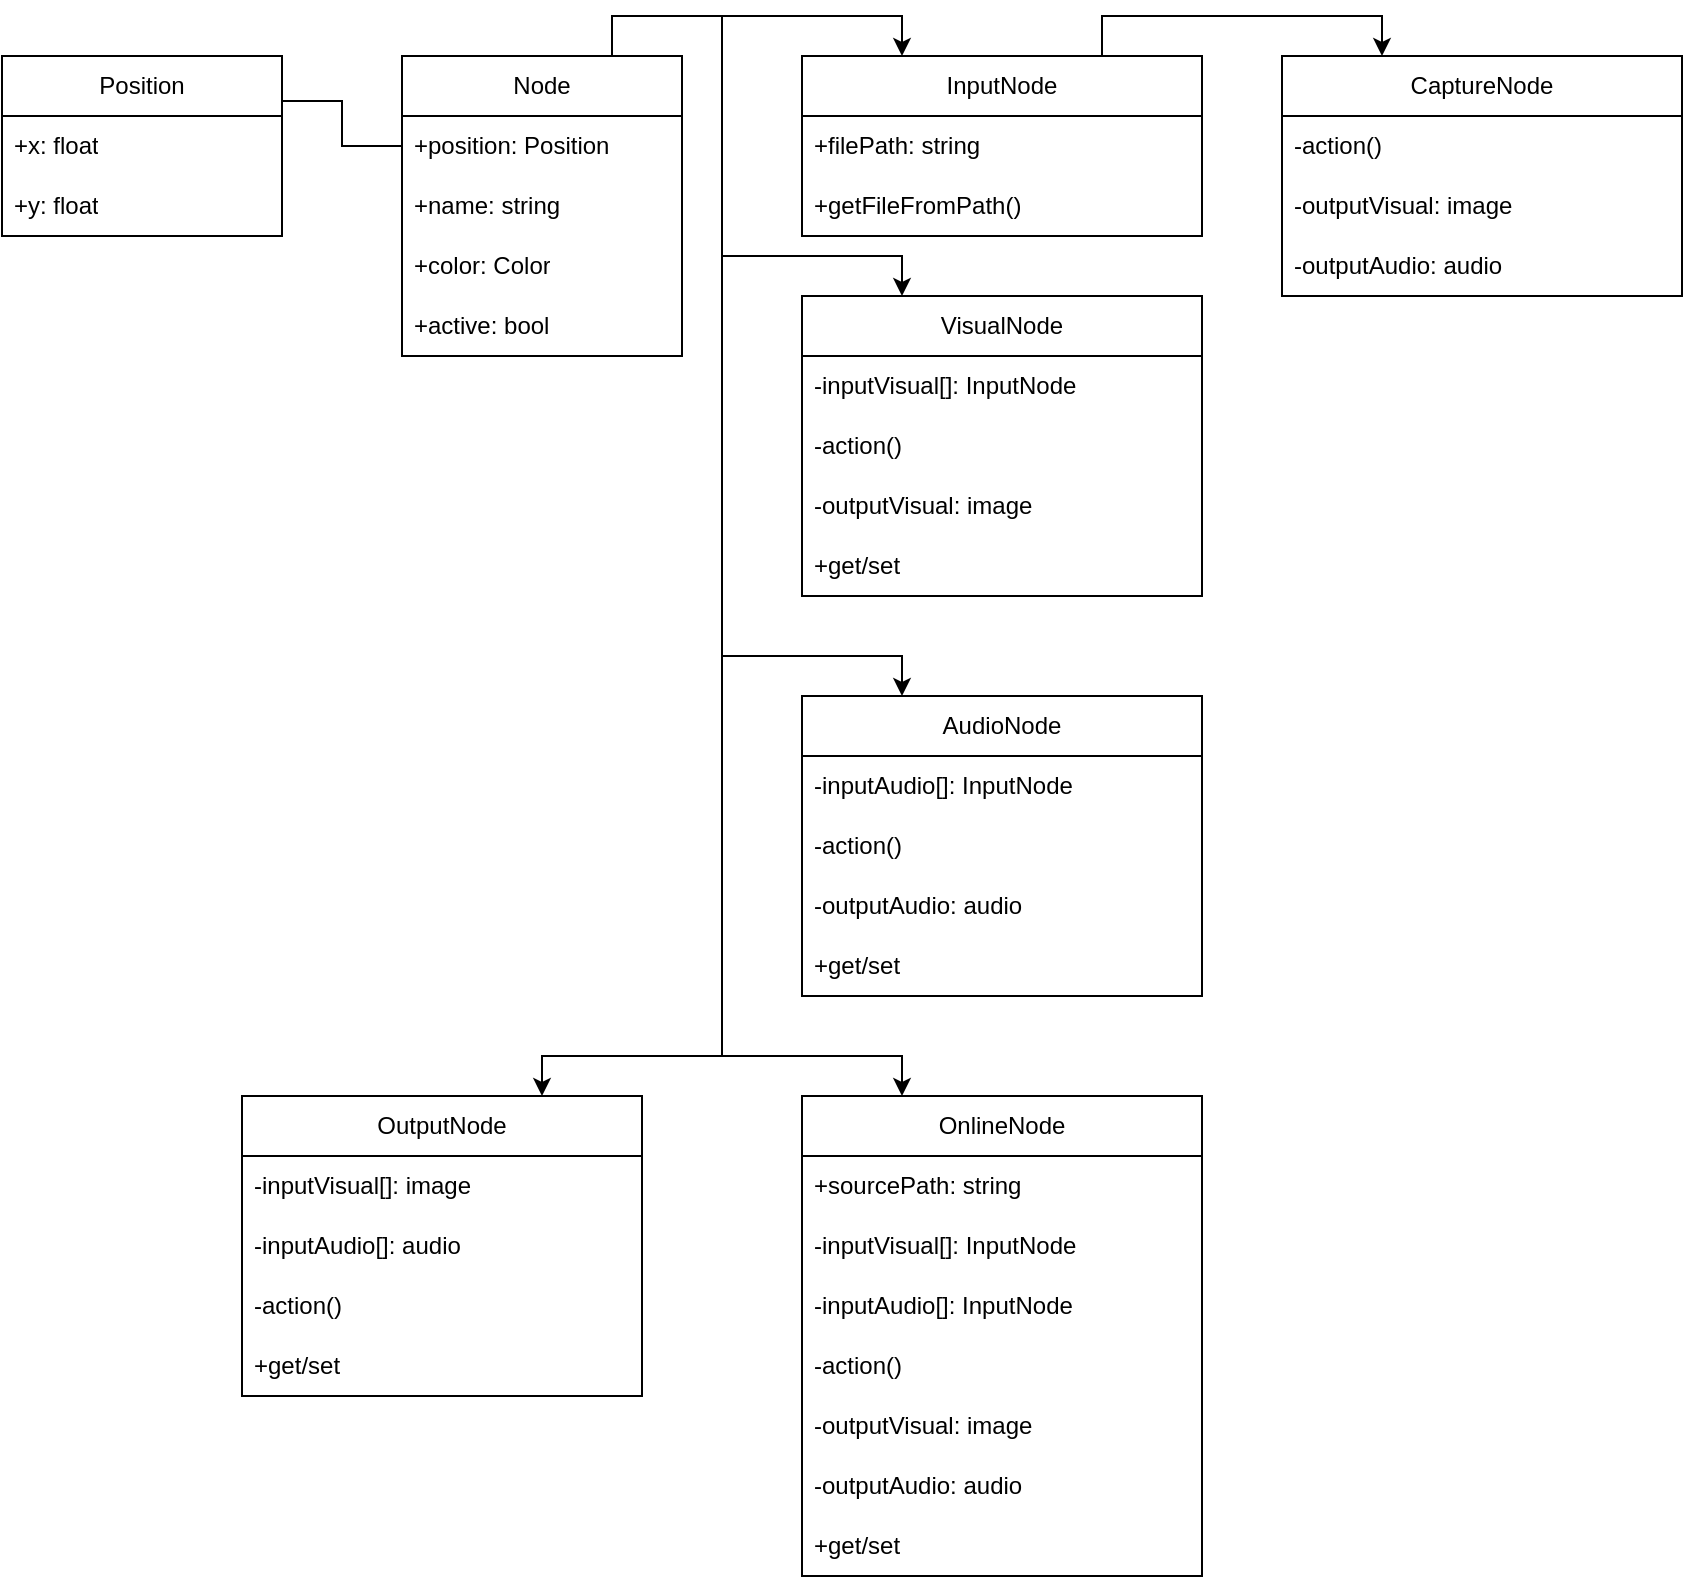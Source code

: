 <mxfile version="21.0.6" type="github">
  <diagram name="Pagina-1" id="Xe3zrvS7oMLQRyun1GLH">
    <mxGraphModel dx="1050" dy="549" grid="1" gridSize="10" guides="1" tooltips="1" connect="1" arrows="1" fold="1" page="1" pageScale="1" pageWidth="827" pageHeight="1169" math="0" shadow="0">
      <root>
        <mxCell id="0" />
        <mxCell id="1" parent="0" />
        <mxCell id="KyXux8qBghzRgFRJOnRF-15" style="edgeStyle=orthogonalEdgeStyle;rounded=0;orthogonalLoop=1;jettySize=auto;html=1;exitX=1;exitY=0.25;exitDx=0;exitDy=0;entryX=0;entryY=0.5;entryDx=0;entryDy=0;endArrow=none;endFill=0;" edge="1" parent="1" source="KyXux8qBghzRgFRJOnRF-5" target="KyXux8qBghzRgFRJOnRF-12">
          <mxGeometry relative="1" as="geometry" />
        </mxCell>
        <mxCell id="KyXux8qBghzRgFRJOnRF-5" value="Position" style="swimlane;fontStyle=0;childLayout=stackLayout;horizontal=1;startSize=30;horizontalStack=0;resizeParent=1;resizeParentMax=0;resizeLast=0;collapsible=1;marginBottom=0;whiteSpace=wrap;html=1;" vertex="1" parent="1">
          <mxGeometry x="40" y="40" width="140" height="90" as="geometry" />
        </mxCell>
        <mxCell id="KyXux8qBghzRgFRJOnRF-6" value="+x: float" style="text;strokeColor=none;fillColor=none;align=left;verticalAlign=middle;spacingLeft=4;spacingRight=4;overflow=hidden;points=[[0,0.5],[1,0.5]];portConstraint=eastwest;rotatable=0;whiteSpace=wrap;html=1;" vertex="1" parent="KyXux8qBghzRgFRJOnRF-5">
          <mxGeometry y="30" width="140" height="30" as="geometry" />
        </mxCell>
        <mxCell id="KyXux8qBghzRgFRJOnRF-24" value="+y: float" style="text;strokeColor=none;fillColor=none;align=left;verticalAlign=middle;spacingLeft=4;spacingRight=4;overflow=hidden;points=[[0,0.5],[1,0.5]];portConstraint=eastwest;rotatable=0;whiteSpace=wrap;html=1;" vertex="1" parent="KyXux8qBghzRgFRJOnRF-5">
          <mxGeometry y="60" width="140" height="30" as="geometry" />
        </mxCell>
        <mxCell id="KyXux8qBghzRgFRJOnRF-44" style="edgeStyle=orthogonalEdgeStyle;rounded=0;orthogonalLoop=1;jettySize=auto;html=1;exitX=0.75;exitY=0;exitDx=0;exitDy=0;entryX=0.25;entryY=0;entryDx=0;entryDy=0;" edge="1" parent="1" source="KyXux8qBghzRgFRJOnRF-11" target="KyXux8qBghzRgFRJOnRF-36">
          <mxGeometry relative="1" as="geometry">
            <Array as="points">
              <mxPoint x="345" y="20" />
              <mxPoint x="400" y="20" />
              <mxPoint x="400" y="140" />
              <mxPoint x="490" y="140" />
            </Array>
          </mxGeometry>
        </mxCell>
        <mxCell id="KyXux8qBghzRgFRJOnRF-45" style="edgeStyle=orthogonalEdgeStyle;rounded=0;orthogonalLoop=1;jettySize=auto;html=1;exitX=0.75;exitY=0;exitDx=0;exitDy=0;entryX=0.25;entryY=0;entryDx=0;entryDy=0;" edge="1" parent="1" source="KyXux8qBghzRgFRJOnRF-11" target="KyXux8qBghzRgFRJOnRF-25">
          <mxGeometry relative="1" as="geometry" />
        </mxCell>
        <mxCell id="KyXux8qBghzRgFRJOnRF-51" style="edgeStyle=orthogonalEdgeStyle;rounded=0;orthogonalLoop=1;jettySize=auto;html=1;exitX=0.75;exitY=0;exitDx=0;exitDy=0;entryX=0.25;entryY=0;entryDx=0;entryDy=0;" edge="1" parent="1" source="KyXux8qBghzRgFRJOnRF-11" target="KyXux8qBghzRgFRJOnRF-46">
          <mxGeometry relative="1" as="geometry">
            <Array as="points">
              <mxPoint x="345" y="20" />
              <mxPoint x="400" y="20" />
              <mxPoint x="400" y="340" />
              <mxPoint x="490" y="340" />
            </Array>
          </mxGeometry>
        </mxCell>
        <mxCell id="KyXux8qBghzRgFRJOnRF-60" style="edgeStyle=orthogonalEdgeStyle;rounded=0;orthogonalLoop=1;jettySize=auto;html=1;exitX=0.75;exitY=0;exitDx=0;exitDy=0;entryX=0.25;entryY=0;entryDx=0;entryDy=0;" edge="1" parent="1" source="KyXux8qBghzRgFRJOnRF-11" target="KyXux8qBghzRgFRJOnRF-52">
          <mxGeometry relative="1" as="geometry">
            <Array as="points">
              <mxPoint x="345" y="20" />
              <mxPoint x="400" y="20" />
              <mxPoint x="400" y="540" />
              <mxPoint x="490" y="540" />
            </Array>
          </mxGeometry>
        </mxCell>
        <mxCell id="KyXux8qBghzRgFRJOnRF-69" style="edgeStyle=orthogonalEdgeStyle;rounded=0;orthogonalLoop=1;jettySize=auto;html=1;exitX=0.75;exitY=0;exitDx=0;exitDy=0;entryX=0.75;entryY=0;entryDx=0;entryDy=0;" edge="1" parent="1" source="KyXux8qBghzRgFRJOnRF-11" target="KyXux8qBghzRgFRJOnRF-61">
          <mxGeometry relative="1" as="geometry">
            <Array as="points">
              <mxPoint x="345" y="20" />
              <mxPoint x="400" y="20" />
              <mxPoint x="400" y="540" />
              <mxPoint x="310" y="540" />
            </Array>
          </mxGeometry>
        </mxCell>
        <mxCell id="KyXux8qBghzRgFRJOnRF-11" value="Node" style="swimlane;fontStyle=0;childLayout=stackLayout;horizontal=1;startSize=30;horizontalStack=0;resizeParent=1;resizeParentMax=0;resizeLast=0;collapsible=1;marginBottom=0;whiteSpace=wrap;html=1;" vertex="1" parent="1">
          <mxGeometry x="240" y="40" width="140" height="150" as="geometry" />
        </mxCell>
        <mxCell id="KyXux8qBghzRgFRJOnRF-12" value="+position: Position" style="text;strokeColor=none;fillColor=none;align=left;verticalAlign=middle;spacingLeft=4;spacingRight=4;overflow=hidden;points=[[0,0.5],[1,0.5]];portConstraint=eastwest;rotatable=0;whiteSpace=wrap;html=1;" vertex="1" parent="KyXux8qBghzRgFRJOnRF-11">
          <mxGeometry y="30" width="140" height="30" as="geometry" />
        </mxCell>
        <mxCell id="KyXux8qBghzRgFRJOnRF-22" value="+name: string" style="text;strokeColor=none;fillColor=none;align=left;verticalAlign=middle;spacingLeft=4;spacingRight=4;overflow=hidden;points=[[0,0.5],[1,0.5]];portConstraint=eastwest;rotatable=0;whiteSpace=wrap;html=1;" vertex="1" parent="KyXux8qBghzRgFRJOnRF-11">
          <mxGeometry y="60" width="140" height="30" as="geometry" />
        </mxCell>
        <mxCell id="KyXux8qBghzRgFRJOnRF-23" value="+color: Color" style="text;strokeColor=none;fillColor=none;align=left;verticalAlign=middle;spacingLeft=4;spacingRight=4;overflow=hidden;points=[[0,0.5],[1,0.5]];portConstraint=eastwest;rotatable=0;whiteSpace=wrap;html=1;" vertex="1" parent="KyXux8qBghzRgFRJOnRF-11">
          <mxGeometry y="90" width="140" height="30" as="geometry" />
        </mxCell>
        <mxCell id="KyXux8qBghzRgFRJOnRF-77" value="+active: bool" style="text;strokeColor=none;fillColor=none;align=left;verticalAlign=middle;spacingLeft=4;spacingRight=4;overflow=hidden;points=[[0,0.5],[1,0.5]];portConstraint=eastwest;rotatable=0;whiteSpace=wrap;html=1;" vertex="1" parent="KyXux8qBghzRgFRJOnRF-11">
          <mxGeometry y="120" width="140" height="30" as="geometry" />
        </mxCell>
        <mxCell id="KyXux8qBghzRgFRJOnRF-73" style="edgeStyle=orthogonalEdgeStyle;rounded=0;orthogonalLoop=1;jettySize=auto;html=1;exitX=0.75;exitY=0;exitDx=0;exitDy=0;entryX=0.25;entryY=0;entryDx=0;entryDy=0;" edge="1" parent="1" source="KyXux8qBghzRgFRJOnRF-25" target="KyXux8qBghzRgFRJOnRF-70">
          <mxGeometry relative="1" as="geometry" />
        </mxCell>
        <mxCell id="KyXux8qBghzRgFRJOnRF-25" value="InputNode" style="swimlane;fontStyle=0;childLayout=stackLayout;horizontal=1;startSize=30;horizontalStack=0;resizeParent=1;resizeParentMax=0;resizeLast=0;collapsible=1;marginBottom=0;whiteSpace=wrap;html=1;" vertex="1" parent="1">
          <mxGeometry x="440" y="40" width="200" height="90" as="geometry" />
        </mxCell>
        <mxCell id="KyXux8qBghzRgFRJOnRF-26" value="+filePath: string" style="text;strokeColor=none;fillColor=none;align=left;verticalAlign=middle;spacingLeft=4;spacingRight=4;overflow=hidden;points=[[0,0.5],[1,0.5]];portConstraint=eastwest;rotatable=0;whiteSpace=wrap;html=1;" vertex="1" parent="KyXux8qBghzRgFRJOnRF-25">
          <mxGeometry y="30" width="200" height="30" as="geometry" />
        </mxCell>
        <mxCell id="KyXux8qBghzRgFRJOnRF-29" value="+getFileFromPath()" style="text;strokeColor=none;fillColor=none;align=left;verticalAlign=middle;spacingLeft=4;spacingRight=4;overflow=hidden;points=[[0,0.5],[1,0.5]];portConstraint=eastwest;rotatable=0;whiteSpace=wrap;html=1;" vertex="1" parent="KyXux8qBghzRgFRJOnRF-25">
          <mxGeometry y="60" width="200" height="30" as="geometry" />
        </mxCell>
        <mxCell id="KyXux8qBghzRgFRJOnRF-36" value="VisualNode" style="swimlane;fontStyle=0;childLayout=stackLayout;horizontal=1;startSize=30;horizontalStack=0;resizeParent=1;resizeParentMax=0;resizeLast=0;collapsible=1;marginBottom=0;whiteSpace=wrap;html=1;" vertex="1" parent="1">
          <mxGeometry x="440" y="160" width="200" height="150" as="geometry" />
        </mxCell>
        <mxCell id="KyXux8qBghzRgFRJOnRF-37" value="-inputVisual[]: InputNode" style="text;strokeColor=none;fillColor=none;align=left;verticalAlign=middle;spacingLeft=4;spacingRight=4;overflow=hidden;points=[[0,0.5],[1,0.5]];portConstraint=eastwest;rotatable=0;whiteSpace=wrap;html=1;" vertex="1" parent="KyXux8qBghzRgFRJOnRF-36">
          <mxGeometry y="30" width="200" height="30" as="geometry" />
        </mxCell>
        <mxCell id="KyXux8qBghzRgFRJOnRF-42" value="-action()" style="text;strokeColor=none;fillColor=none;align=left;verticalAlign=middle;spacingLeft=4;spacingRight=4;overflow=hidden;points=[[0,0.5],[1,0.5]];portConstraint=eastwest;rotatable=0;whiteSpace=wrap;html=1;" vertex="1" parent="KyXux8qBghzRgFRJOnRF-36">
          <mxGeometry y="60" width="200" height="30" as="geometry" />
        </mxCell>
        <mxCell id="KyXux8qBghzRgFRJOnRF-40" value="-outputVisual: image" style="text;strokeColor=none;fillColor=none;align=left;verticalAlign=middle;spacingLeft=4;spacingRight=4;overflow=hidden;points=[[0,0.5],[1,0.5]];portConstraint=eastwest;rotatable=0;whiteSpace=wrap;html=1;" vertex="1" parent="KyXux8qBghzRgFRJOnRF-36">
          <mxGeometry y="90" width="200" height="30" as="geometry" />
        </mxCell>
        <mxCell id="KyXux8qBghzRgFRJOnRF-41" value="+get/set" style="text;strokeColor=none;fillColor=none;align=left;verticalAlign=middle;spacingLeft=4;spacingRight=4;overflow=hidden;points=[[0,0.5],[1,0.5]];portConstraint=eastwest;rotatable=0;whiteSpace=wrap;html=1;" vertex="1" parent="KyXux8qBghzRgFRJOnRF-36">
          <mxGeometry y="120" width="200" height="30" as="geometry" />
        </mxCell>
        <mxCell id="KyXux8qBghzRgFRJOnRF-46" value="AudioNode" style="swimlane;fontStyle=0;childLayout=stackLayout;horizontal=1;startSize=30;horizontalStack=0;resizeParent=1;resizeParentMax=0;resizeLast=0;collapsible=1;marginBottom=0;whiteSpace=wrap;html=1;" vertex="1" parent="1">
          <mxGeometry x="440" y="360" width="200" height="150" as="geometry" />
        </mxCell>
        <mxCell id="KyXux8qBghzRgFRJOnRF-47" value="-inputAudio[]: InputNode" style="text;strokeColor=none;fillColor=none;align=left;verticalAlign=middle;spacingLeft=4;spacingRight=4;overflow=hidden;points=[[0,0.5],[1,0.5]];portConstraint=eastwest;rotatable=0;whiteSpace=wrap;html=1;" vertex="1" parent="KyXux8qBghzRgFRJOnRF-46">
          <mxGeometry y="30" width="200" height="30" as="geometry" />
        </mxCell>
        <mxCell id="KyXux8qBghzRgFRJOnRF-48" value="-action()" style="text;strokeColor=none;fillColor=none;align=left;verticalAlign=middle;spacingLeft=4;spacingRight=4;overflow=hidden;points=[[0,0.5],[1,0.5]];portConstraint=eastwest;rotatable=0;whiteSpace=wrap;html=1;" vertex="1" parent="KyXux8qBghzRgFRJOnRF-46">
          <mxGeometry y="60" width="200" height="30" as="geometry" />
        </mxCell>
        <mxCell id="KyXux8qBghzRgFRJOnRF-49" value="-outputAudio: audio" style="text;strokeColor=none;fillColor=none;align=left;verticalAlign=middle;spacingLeft=4;spacingRight=4;overflow=hidden;points=[[0,0.5],[1,0.5]];portConstraint=eastwest;rotatable=0;whiteSpace=wrap;html=1;" vertex="1" parent="KyXux8qBghzRgFRJOnRF-46">
          <mxGeometry y="90" width="200" height="30" as="geometry" />
        </mxCell>
        <mxCell id="KyXux8qBghzRgFRJOnRF-50" value="+get/set" style="text;strokeColor=none;fillColor=none;align=left;verticalAlign=middle;spacingLeft=4;spacingRight=4;overflow=hidden;points=[[0,0.5],[1,0.5]];portConstraint=eastwest;rotatable=0;whiteSpace=wrap;html=1;" vertex="1" parent="KyXux8qBghzRgFRJOnRF-46">
          <mxGeometry y="120" width="200" height="30" as="geometry" />
        </mxCell>
        <mxCell id="KyXux8qBghzRgFRJOnRF-52" value="OnlineNode" style="swimlane;fontStyle=0;childLayout=stackLayout;horizontal=1;startSize=30;horizontalStack=0;resizeParent=1;resizeParentMax=0;resizeLast=0;collapsible=1;marginBottom=0;whiteSpace=wrap;html=1;" vertex="1" parent="1">
          <mxGeometry x="440" y="560" width="200" height="240" as="geometry" />
        </mxCell>
        <mxCell id="KyXux8qBghzRgFRJOnRF-59" value="+sourcePath: string" style="text;strokeColor=none;fillColor=none;align=left;verticalAlign=middle;spacingLeft=4;spacingRight=4;overflow=hidden;points=[[0,0.5],[1,0.5]];portConstraint=eastwest;rotatable=0;whiteSpace=wrap;html=1;" vertex="1" parent="KyXux8qBghzRgFRJOnRF-52">
          <mxGeometry y="30" width="200" height="30" as="geometry" />
        </mxCell>
        <mxCell id="KyXux8qBghzRgFRJOnRF-57" value="-inputVisual[]: InputNode" style="text;strokeColor=none;fillColor=none;align=left;verticalAlign=middle;spacingLeft=4;spacingRight=4;overflow=hidden;points=[[0,0.5],[1,0.5]];portConstraint=eastwest;rotatable=0;whiteSpace=wrap;html=1;" vertex="1" parent="KyXux8qBghzRgFRJOnRF-52">
          <mxGeometry y="60" width="200" height="30" as="geometry" />
        </mxCell>
        <mxCell id="KyXux8qBghzRgFRJOnRF-53" value="-inputAudio[]: InputNode" style="text;strokeColor=none;fillColor=none;align=left;verticalAlign=middle;spacingLeft=4;spacingRight=4;overflow=hidden;points=[[0,0.5],[1,0.5]];portConstraint=eastwest;rotatable=0;whiteSpace=wrap;html=1;" vertex="1" parent="KyXux8qBghzRgFRJOnRF-52">
          <mxGeometry y="90" width="200" height="30" as="geometry" />
        </mxCell>
        <mxCell id="KyXux8qBghzRgFRJOnRF-54" value="-action()" style="text;strokeColor=none;fillColor=none;align=left;verticalAlign=middle;spacingLeft=4;spacingRight=4;overflow=hidden;points=[[0,0.5],[1,0.5]];portConstraint=eastwest;rotatable=0;whiteSpace=wrap;html=1;" vertex="1" parent="KyXux8qBghzRgFRJOnRF-52">
          <mxGeometry y="120" width="200" height="30" as="geometry" />
        </mxCell>
        <mxCell id="KyXux8qBghzRgFRJOnRF-58" value="-outputVisual: image" style="text;strokeColor=none;fillColor=none;align=left;verticalAlign=middle;spacingLeft=4;spacingRight=4;overflow=hidden;points=[[0,0.5],[1,0.5]];portConstraint=eastwest;rotatable=0;whiteSpace=wrap;html=1;" vertex="1" parent="KyXux8qBghzRgFRJOnRF-52">
          <mxGeometry y="150" width="200" height="30" as="geometry" />
        </mxCell>
        <mxCell id="KyXux8qBghzRgFRJOnRF-55" value="-outputAudio: audio" style="text;strokeColor=none;fillColor=none;align=left;verticalAlign=middle;spacingLeft=4;spacingRight=4;overflow=hidden;points=[[0,0.5],[1,0.5]];portConstraint=eastwest;rotatable=0;whiteSpace=wrap;html=1;" vertex="1" parent="KyXux8qBghzRgFRJOnRF-52">
          <mxGeometry y="180" width="200" height="30" as="geometry" />
        </mxCell>
        <mxCell id="KyXux8qBghzRgFRJOnRF-56" value="+get/set" style="text;strokeColor=none;fillColor=none;align=left;verticalAlign=middle;spacingLeft=4;spacingRight=4;overflow=hidden;points=[[0,0.5],[1,0.5]];portConstraint=eastwest;rotatable=0;whiteSpace=wrap;html=1;" vertex="1" parent="KyXux8qBghzRgFRJOnRF-52">
          <mxGeometry y="210" width="200" height="30" as="geometry" />
        </mxCell>
        <mxCell id="KyXux8qBghzRgFRJOnRF-61" value="OutputNode" style="swimlane;fontStyle=0;childLayout=stackLayout;horizontal=1;startSize=30;horizontalStack=0;resizeParent=1;resizeParentMax=0;resizeLast=0;collapsible=1;marginBottom=0;whiteSpace=wrap;html=1;" vertex="1" parent="1">
          <mxGeometry x="160" y="560" width="200" height="150" as="geometry" />
        </mxCell>
        <mxCell id="KyXux8qBghzRgFRJOnRF-63" value="-inputVisual[]: image" style="text;strokeColor=none;fillColor=none;align=left;verticalAlign=middle;spacingLeft=4;spacingRight=4;overflow=hidden;points=[[0,0.5],[1,0.5]];portConstraint=eastwest;rotatable=0;whiteSpace=wrap;html=1;" vertex="1" parent="KyXux8qBghzRgFRJOnRF-61">
          <mxGeometry y="30" width="200" height="30" as="geometry" />
        </mxCell>
        <mxCell id="KyXux8qBghzRgFRJOnRF-64" value="-inputAudio[]: audio" style="text;strokeColor=none;fillColor=none;align=left;verticalAlign=middle;spacingLeft=4;spacingRight=4;overflow=hidden;points=[[0,0.5],[1,0.5]];portConstraint=eastwest;rotatable=0;whiteSpace=wrap;html=1;" vertex="1" parent="KyXux8qBghzRgFRJOnRF-61">
          <mxGeometry y="60" width="200" height="30" as="geometry" />
        </mxCell>
        <mxCell id="KyXux8qBghzRgFRJOnRF-65" value="-action()" style="text;strokeColor=none;fillColor=none;align=left;verticalAlign=middle;spacingLeft=4;spacingRight=4;overflow=hidden;points=[[0,0.5],[1,0.5]];portConstraint=eastwest;rotatable=0;whiteSpace=wrap;html=1;" vertex="1" parent="KyXux8qBghzRgFRJOnRF-61">
          <mxGeometry y="90" width="200" height="30" as="geometry" />
        </mxCell>
        <mxCell id="KyXux8qBghzRgFRJOnRF-68" value="+get/set" style="text;strokeColor=none;fillColor=none;align=left;verticalAlign=middle;spacingLeft=4;spacingRight=4;overflow=hidden;points=[[0,0.5],[1,0.5]];portConstraint=eastwest;rotatable=0;whiteSpace=wrap;html=1;" vertex="1" parent="KyXux8qBghzRgFRJOnRF-61">
          <mxGeometry y="120" width="200" height="30" as="geometry" />
        </mxCell>
        <mxCell id="KyXux8qBghzRgFRJOnRF-70" value="CaptureNode" style="swimlane;fontStyle=0;childLayout=stackLayout;horizontal=1;startSize=30;horizontalStack=0;resizeParent=1;resizeParentMax=0;resizeLast=0;collapsible=1;marginBottom=0;whiteSpace=wrap;html=1;" vertex="1" parent="1">
          <mxGeometry x="680" y="40" width="200" height="120" as="geometry" />
        </mxCell>
        <mxCell id="KyXux8qBghzRgFRJOnRF-74" value="-action()" style="text;strokeColor=none;fillColor=none;align=left;verticalAlign=middle;spacingLeft=4;spacingRight=4;overflow=hidden;points=[[0,0.5],[1,0.5]];portConstraint=eastwest;rotatable=0;whiteSpace=wrap;html=1;" vertex="1" parent="KyXux8qBghzRgFRJOnRF-70">
          <mxGeometry y="30" width="200" height="30" as="geometry" />
        </mxCell>
        <mxCell id="KyXux8qBghzRgFRJOnRF-75" value="-outputVisual: image" style="text;strokeColor=none;fillColor=none;align=left;verticalAlign=middle;spacingLeft=4;spacingRight=4;overflow=hidden;points=[[0,0.5],[1,0.5]];portConstraint=eastwest;rotatable=0;whiteSpace=wrap;html=1;" vertex="1" parent="KyXux8qBghzRgFRJOnRF-70">
          <mxGeometry y="60" width="200" height="30" as="geometry" />
        </mxCell>
        <mxCell id="KyXux8qBghzRgFRJOnRF-76" value="-outputAudio: audio" style="text;strokeColor=none;fillColor=none;align=left;verticalAlign=middle;spacingLeft=4;spacingRight=4;overflow=hidden;points=[[0,0.5],[1,0.5]];portConstraint=eastwest;rotatable=0;whiteSpace=wrap;html=1;" vertex="1" parent="KyXux8qBghzRgFRJOnRF-70">
          <mxGeometry y="90" width="200" height="30" as="geometry" />
        </mxCell>
      </root>
    </mxGraphModel>
  </diagram>
</mxfile>
